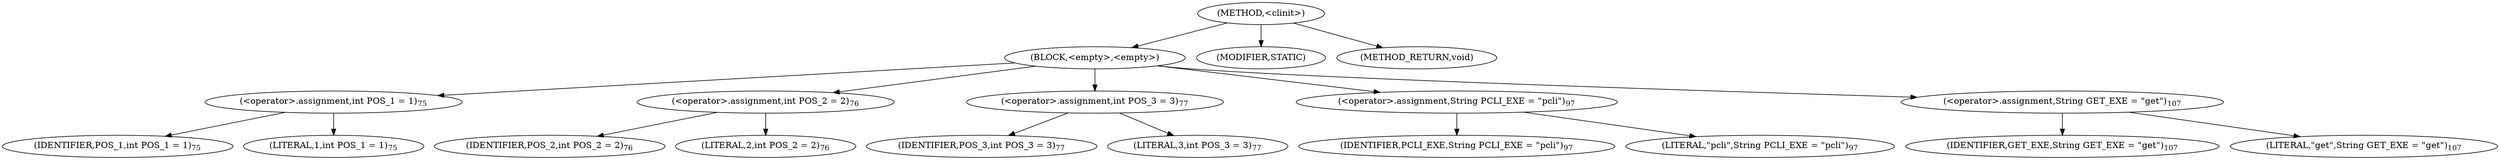 digraph "&lt;clinit&gt;" {  
"1495" [label = <(METHOD,&lt;clinit&gt;)> ]
"1496" [label = <(BLOCK,&lt;empty&gt;,&lt;empty&gt;)> ]
"1497" [label = <(&lt;operator&gt;.assignment,int POS_1 = 1)<SUB>75</SUB>> ]
"1498" [label = <(IDENTIFIER,POS_1,int POS_1 = 1)<SUB>75</SUB>> ]
"1499" [label = <(LITERAL,1,int POS_1 = 1)<SUB>75</SUB>> ]
"1500" [label = <(&lt;operator&gt;.assignment,int POS_2 = 2)<SUB>76</SUB>> ]
"1501" [label = <(IDENTIFIER,POS_2,int POS_2 = 2)<SUB>76</SUB>> ]
"1502" [label = <(LITERAL,2,int POS_2 = 2)<SUB>76</SUB>> ]
"1503" [label = <(&lt;operator&gt;.assignment,int POS_3 = 3)<SUB>77</SUB>> ]
"1504" [label = <(IDENTIFIER,POS_3,int POS_3 = 3)<SUB>77</SUB>> ]
"1505" [label = <(LITERAL,3,int POS_3 = 3)<SUB>77</SUB>> ]
"1506" [label = <(&lt;operator&gt;.assignment,String PCLI_EXE = &quot;pcli&quot;)<SUB>97</SUB>> ]
"1507" [label = <(IDENTIFIER,PCLI_EXE,String PCLI_EXE = &quot;pcli&quot;)<SUB>97</SUB>> ]
"1508" [label = <(LITERAL,&quot;pcli&quot;,String PCLI_EXE = &quot;pcli&quot;)<SUB>97</SUB>> ]
"1509" [label = <(&lt;operator&gt;.assignment,String GET_EXE = &quot;get&quot;)<SUB>107</SUB>> ]
"1510" [label = <(IDENTIFIER,GET_EXE,String GET_EXE = &quot;get&quot;)<SUB>107</SUB>> ]
"1511" [label = <(LITERAL,&quot;get&quot;,String GET_EXE = &quot;get&quot;)<SUB>107</SUB>> ]
"1512" [label = <(MODIFIER,STATIC)> ]
"1513" [label = <(METHOD_RETURN,void)> ]
  "1495" -> "1496" 
  "1495" -> "1512" 
  "1495" -> "1513" 
  "1496" -> "1497" 
  "1496" -> "1500" 
  "1496" -> "1503" 
  "1496" -> "1506" 
  "1496" -> "1509" 
  "1497" -> "1498" 
  "1497" -> "1499" 
  "1500" -> "1501" 
  "1500" -> "1502" 
  "1503" -> "1504" 
  "1503" -> "1505" 
  "1506" -> "1507" 
  "1506" -> "1508" 
  "1509" -> "1510" 
  "1509" -> "1511" 
}
